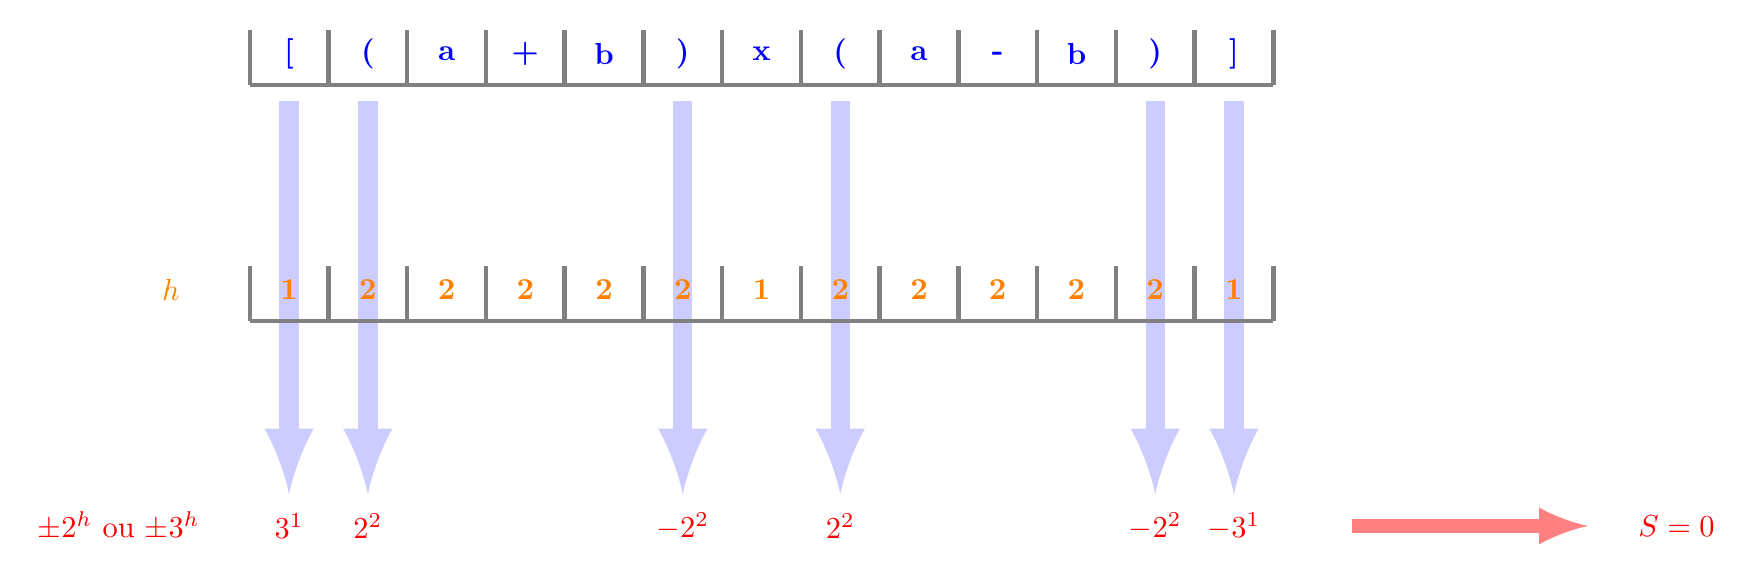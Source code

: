 \begin{tikzpicture}

\newcommand{\boites}[1]{
\draw[gray,ultra thick]  (0,0) -- ++ (#1,0);
 \foreach \i in {0,...,#1}{
\draw[gray,ultra thick]  (\i,0) -- ++ (0,0.7);
}; }


\begin{scope}
\boites{13};
 \foreach \i/\n in {0/[, 1/(, 2/a, 3/+, 4/b, 5/),6/x,7/(,8/a,9/-,10/b,11/),12/]}{
\node[blue,scale=1.1]  at (\i+0.5,0.4) {\bf \n};
};

% \draw[->,>=latex,thick] (2.5,-0.1) to[bend right]node[midway,left]{$+1$} ++(-0.5,-1) ;
% \draw[->,>=latex,thick] (5.5,-0.1) to[bend right]node[midway,left]{$+1$} ++(-0.5,-1) ;
% \draw[->,>=latex,thick] (9.5,-0.1) to[bend left]node[midway,right]{$-1$} ++(0.5,-1) ;
% \draw[->,>=latex,thick] (12.5,-0.1) to[bend left]node[midway,right]{$-1$} ++(0.5,-1) ;

\draw[->,>=latex,line width=7pt,blue!20] (0.5,-0.2) to ++(0,-5) ;
\draw[->,>=latex,line width=7pt,blue!20] (1.5,-0.2) to ++(0,-5) ;
\draw[->,>=latex,line width=7pt,blue!20] (5.5,-0.2) to ++(0,-5) ;
\draw[->,>=latex,line width=7pt,blue!20] (7.5,-0.2) to ++(0,-5) ;
\draw[->,>=latex,line width=7pt,blue!20] (11.5,-0.2) to ++(0,-5) ;
\draw[->,>=latex,line width=7pt,blue!20] (12.5,-0.2) to ++(0,-5) ;
\end{scope}

\begin{scope}[yshift=-3cm]
\node[orange,scale=1.1] at (-1,0.4) {$h$};
\boites{13};
 \foreach \i/\n in {0/1, 1/2, 2/2, 3/2, 4/2, 5/2,6/1,7/2,8/2,9/2,10/2,11/2,12/1}{
\node[orange,scale=1.1]  at (\i+0.5,0.4) {\bf \n};
};
\end{scope}


\begin{scope}[yshift=-6cm]
\node[red,scale=1.1,left] at (-0.5,0.4) {$\pm 2^h$ ou $\pm 3^h$ };
\draw[->,>=latex,line width=5pt,red!50] (14,0.4)--++(3,0);
\node[red,scale=1.1,right] at (17.5,0.4) {$S=0$};
%\boites{15};
 \foreach \i/\n in {0/$3^1$, 1/$2^2$,5/$-2^2$, 7/$2^2$,11/$-2^2$,12/$-3^1$}{
\node[red,scale=1.1]  at (\i+0.5,0.4) {\bf \n};
};
\end{scope}

\end{tikzpicture}  